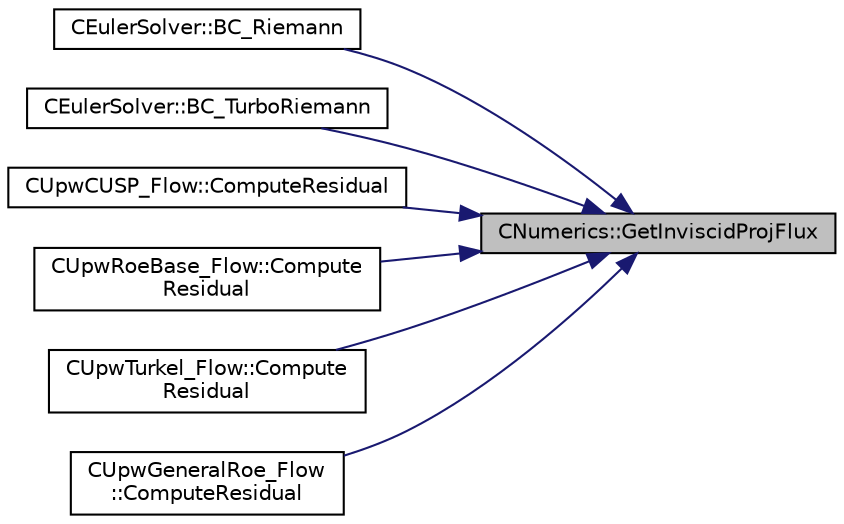 digraph "CNumerics::GetInviscidProjFlux"
{
 // LATEX_PDF_SIZE
  edge [fontname="Helvetica",fontsize="10",labelfontname="Helvetica",labelfontsize="10"];
  node [fontname="Helvetica",fontsize="10",shape=record];
  rankdir="RL";
  Node1 [label="CNumerics::GetInviscidProjFlux",height=0.2,width=0.4,color="black", fillcolor="grey75", style="filled", fontcolor="black",tooltip="Compute the projected inviscid flux vector."];
  Node1 -> Node2 [dir="back",color="midnightblue",fontsize="10",style="solid",fontname="Helvetica"];
  Node2 [label="CEulerSolver::BC_Riemann",height=0.2,width=0.4,color="black", fillcolor="white", style="filled",URL="$classCEulerSolver.html#a4ad4a65b3fc5a51b1561436736f7f7ca",tooltip="Impose the boundary condition using characteristic recostruction."];
  Node1 -> Node3 [dir="back",color="midnightblue",fontsize="10",style="solid",fontname="Helvetica"];
  Node3 [label="CEulerSolver::BC_TurboRiemann",height=0.2,width=0.4,color="black", fillcolor="white", style="filled",URL="$classCEulerSolver.html#a8e036f2dff1d945d814c93a74159a3cc",tooltip="Impose the boundary condition using characteristic recostruction."];
  Node1 -> Node4 [dir="back",color="midnightblue",fontsize="10",style="solid",fontname="Helvetica"];
  Node4 [label="CUpwCUSP_Flow::ComputeResidual",height=0.2,width=0.4,color="black", fillcolor="white", style="filled",URL="$classCUpwCUSP__Flow.html#a96394dda58bdba5ea3406230d5b924e5",tooltip="Compute the flow residual using a JST method."];
  Node1 -> Node5 [dir="back",color="midnightblue",fontsize="10",style="solid",fontname="Helvetica"];
  Node5 [label="CUpwRoeBase_Flow::Compute\lResidual",height=0.2,width=0.4,color="black", fillcolor="white", style="filled",URL="$classCUpwRoeBase__Flow.html#ae828f7505381432012daa1618ff9f030",tooltip="Compute the flux from node i to node j, part common to most Roe schemes."];
  Node1 -> Node6 [dir="back",color="midnightblue",fontsize="10",style="solid",fontname="Helvetica"];
  Node6 [label="CUpwTurkel_Flow::Compute\lResidual",height=0.2,width=0.4,color="black", fillcolor="white", style="filled",URL="$classCUpwTurkel__Flow.html#aeea8b3f88efb753429306fe3c2076af4",tooltip="Compute the Roe's flux between two nodes i and j."];
  Node1 -> Node7 [dir="back",color="midnightblue",fontsize="10",style="solid",fontname="Helvetica"];
  Node7 [label="CUpwGeneralRoe_Flow\l::ComputeResidual",height=0.2,width=0.4,color="black", fillcolor="white", style="filled",URL="$classCUpwGeneralRoe__Flow.html#ae7835fc0d44bb290bef95f1e5ce3d90f",tooltip="Compute the Roe's flux between two nodes i and j."];
}
